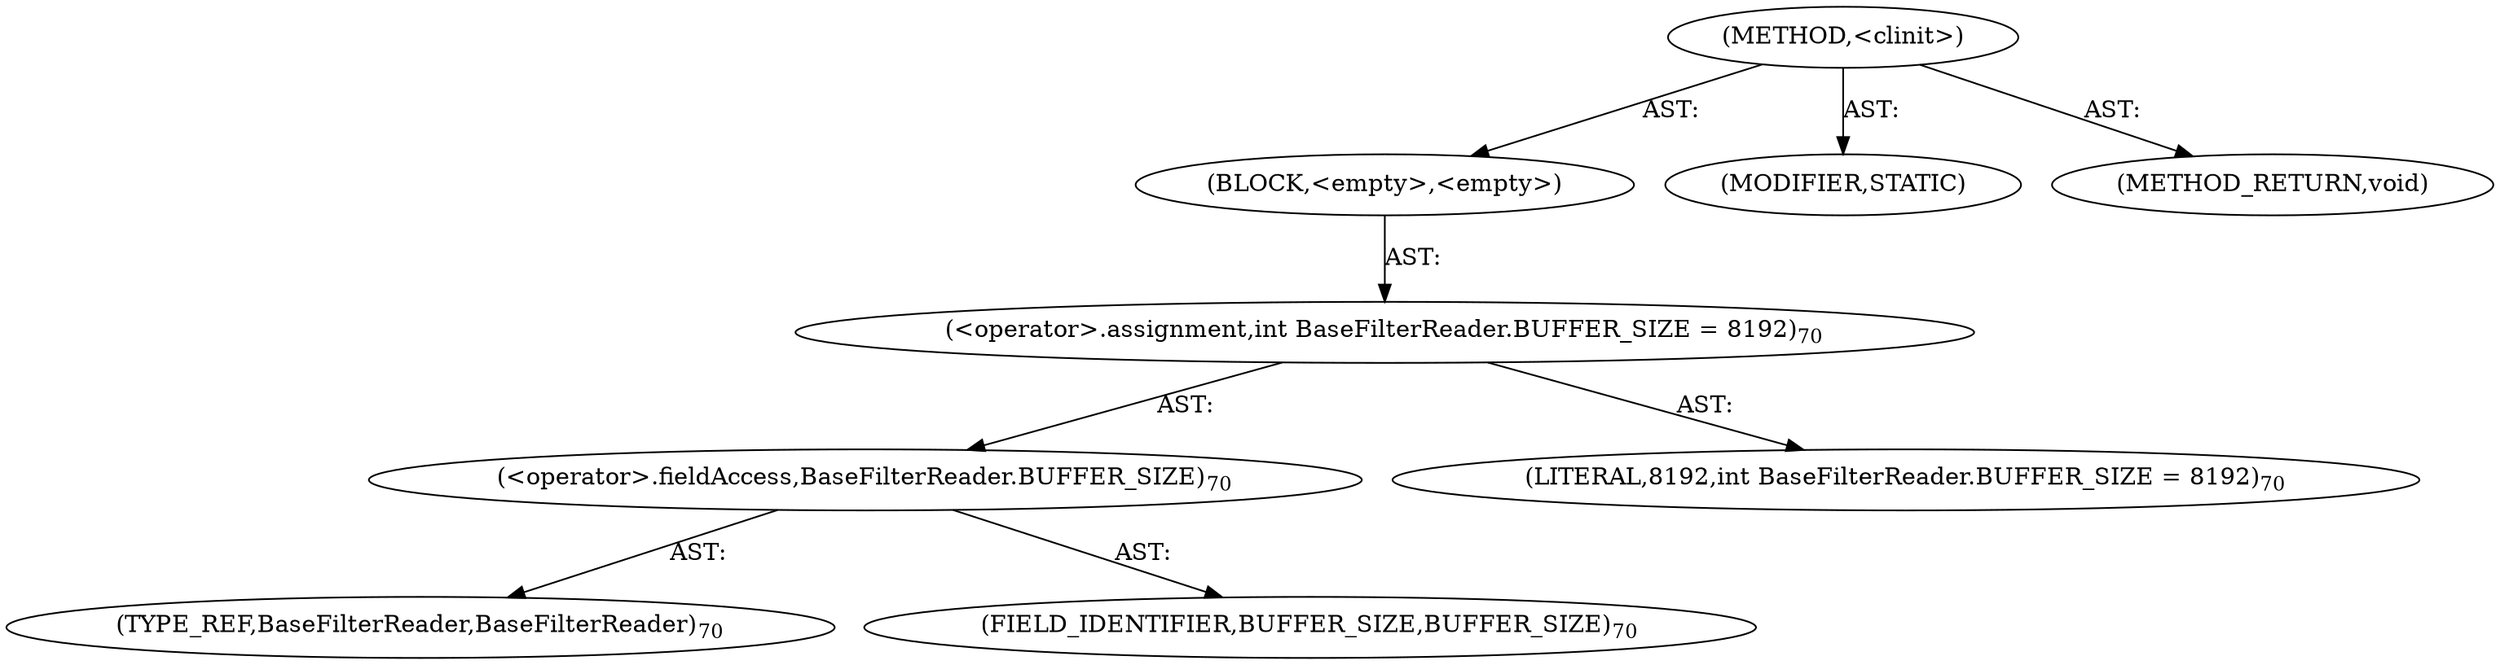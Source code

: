 digraph "&lt;clinit&gt;" {  
"111669149706" [label = <(METHOD,&lt;clinit&gt;)> ]
"25769803801" [label = <(BLOCK,&lt;empty&gt;,&lt;empty&gt;)> ]
"30064771139" [label = <(&lt;operator&gt;.assignment,int BaseFilterReader.BUFFER_SIZE = 8192)<SUB>70</SUB>> ]
"30064771140" [label = <(&lt;operator&gt;.fieldAccess,BaseFilterReader.BUFFER_SIZE)<SUB>70</SUB>> ]
"180388626435" [label = <(TYPE_REF,BaseFilterReader,BaseFilterReader)<SUB>70</SUB>> ]
"55834574860" [label = <(FIELD_IDENTIFIER,BUFFER_SIZE,BUFFER_SIZE)<SUB>70</SUB>> ]
"90194313232" [label = <(LITERAL,8192,int BaseFilterReader.BUFFER_SIZE = 8192)<SUB>70</SUB>> ]
"133143986200" [label = <(MODIFIER,STATIC)> ]
"128849018890" [label = <(METHOD_RETURN,void)> ]
  "111669149706" -> "25769803801"  [ label = "AST: "] 
  "111669149706" -> "133143986200"  [ label = "AST: "] 
  "111669149706" -> "128849018890"  [ label = "AST: "] 
  "25769803801" -> "30064771139"  [ label = "AST: "] 
  "30064771139" -> "30064771140"  [ label = "AST: "] 
  "30064771139" -> "90194313232"  [ label = "AST: "] 
  "30064771140" -> "180388626435"  [ label = "AST: "] 
  "30064771140" -> "55834574860"  [ label = "AST: "] 
}

